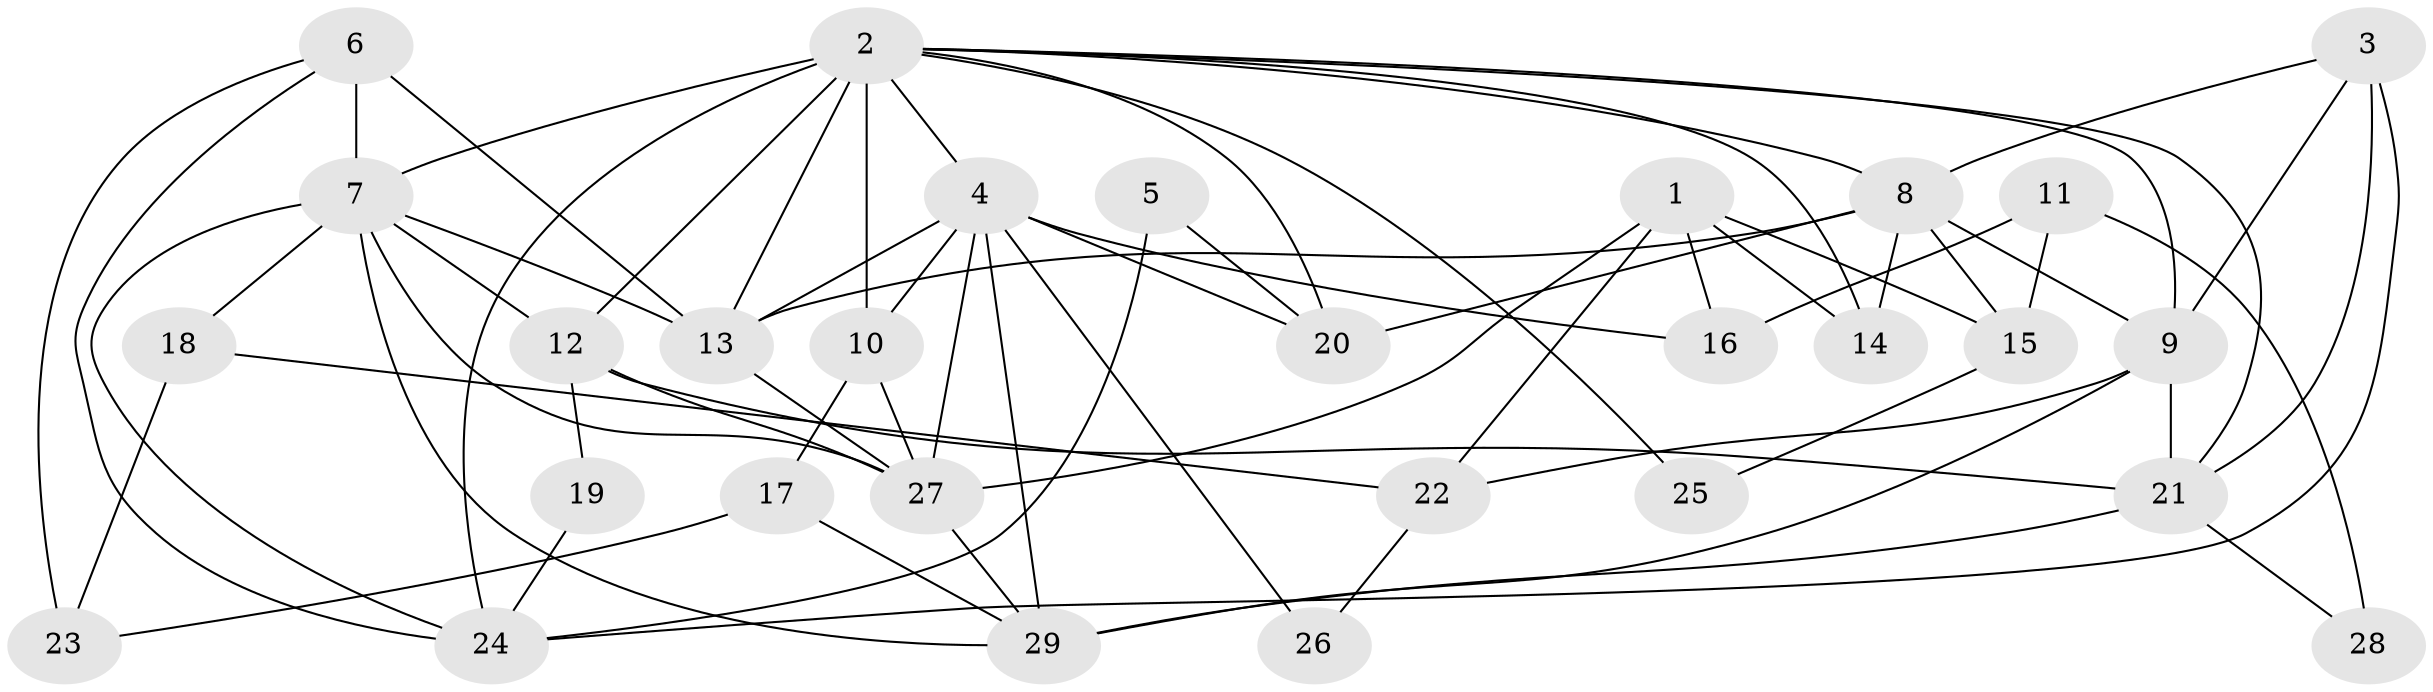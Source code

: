 // original degree distribution, {3: 0.2807017543859649, 8: 0.03508771929824561, 4: 0.3157894736842105, 2: 0.12280701754385964, 5: 0.15789473684210525, 6: 0.07017543859649122, 9: 0.017543859649122806}
// Generated by graph-tools (version 1.1) at 2025/36/03/09/25 02:36:25]
// undirected, 29 vertices, 67 edges
graph export_dot {
graph [start="1"]
  node [color=gray90,style=filled];
  1;
  2;
  3;
  4;
  5;
  6;
  7;
  8;
  9;
  10;
  11;
  12;
  13;
  14;
  15;
  16;
  17;
  18;
  19;
  20;
  21;
  22;
  23;
  24;
  25;
  26;
  27;
  28;
  29;
  1 -- 14 [weight=2.0];
  1 -- 15 [weight=1.0];
  1 -- 16 [weight=2.0];
  1 -- 22 [weight=1.0];
  1 -- 27 [weight=1.0];
  2 -- 4 [weight=1.0];
  2 -- 7 [weight=2.0];
  2 -- 8 [weight=1.0];
  2 -- 9 [weight=1.0];
  2 -- 10 [weight=2.0];
  2 -- 12 [weight=2.0];
  2 -- 13 [weight=2.0];
  2 -- 14 [weight=1.0];
  2 -- 20 [weight=1.0];
  2 -- 21 [weight=1.0];
  2 -- 24 [weight=1.0];
  2 -- 25 [weight=1.0];
  3 -- 8 [weight=1.0];
  3 -- 9 [weight=1.0];
  3 -- 21 [weight=1.0];
  3 -- 24 [weight=1.0];
  4 -- 10 [weight=1.0];
  4 -- 13 [weight=2.0];
  4 -- 16 [weight=1.0];
  4 -- 20 [weight=1.0];
  4 -- 26 [weight=1.0];
  4 -- 27 [weight=2.0];
  4 -- 29 [weight=1.0];
  5 -- 20 [weight=1.0];
  5 -- 24 [weight=1.0];
  6 -- 7 [weight=1.0];
  6 -- 13 [weight=2.0];
  6 -- 23 [weight=1.0];
  6 -- 24 [weight=1.0];
  7 -- 12 [weight=1.0];
  7 -- 13 [weight=1.0];
  7 -- 18 [weight=1.0];
  7 -- 24 [weight=1.0];
  7 -- 27 [weight=2.0];
  7 -- 29 [weight=1.0];
  8 -- 9 [weight=2.0];
  8 -- 13 [weight=1.0];
  8 -- 14 [weight=2.0];
  8 -- 15 [weight=1.0];
  8 -- 20 [weight=1.0];
  9 -- 21 [weight=2.0];
  9 -- 22 [weight=1.0];
  9 -- 29 [weight=1.0];
  10 -- 17 [weight=1.0];
  10 -- 27 [weight=1.0];
  11 -- 15 [weight=1.0];
  11 -- 16 [weight=1.0];
  11 -- 28 [weight=1.0];
  12 -- 19 [weight=1.0];
  12 -- 21 [weight=1.0];
  12 -- 27 [weight=1.0];
  13 -- 27 [weight=1.0];
  15 -- 25 [weight=1.0];
  17 -- 23 [weight=1.0];
  17 -- 29 [weight=1.0];
  18 -- 22 [weight=1.0];
  18 -- 23 [weight=1.0];
  19 -- 24 [weight=1.0];
  21 -- 28 [weight=1.0];
  21 -- 29 [weight=1.0];
  22 -- 26 [weight=1.0];
  27 -- 29 [weight=1.0];
}
